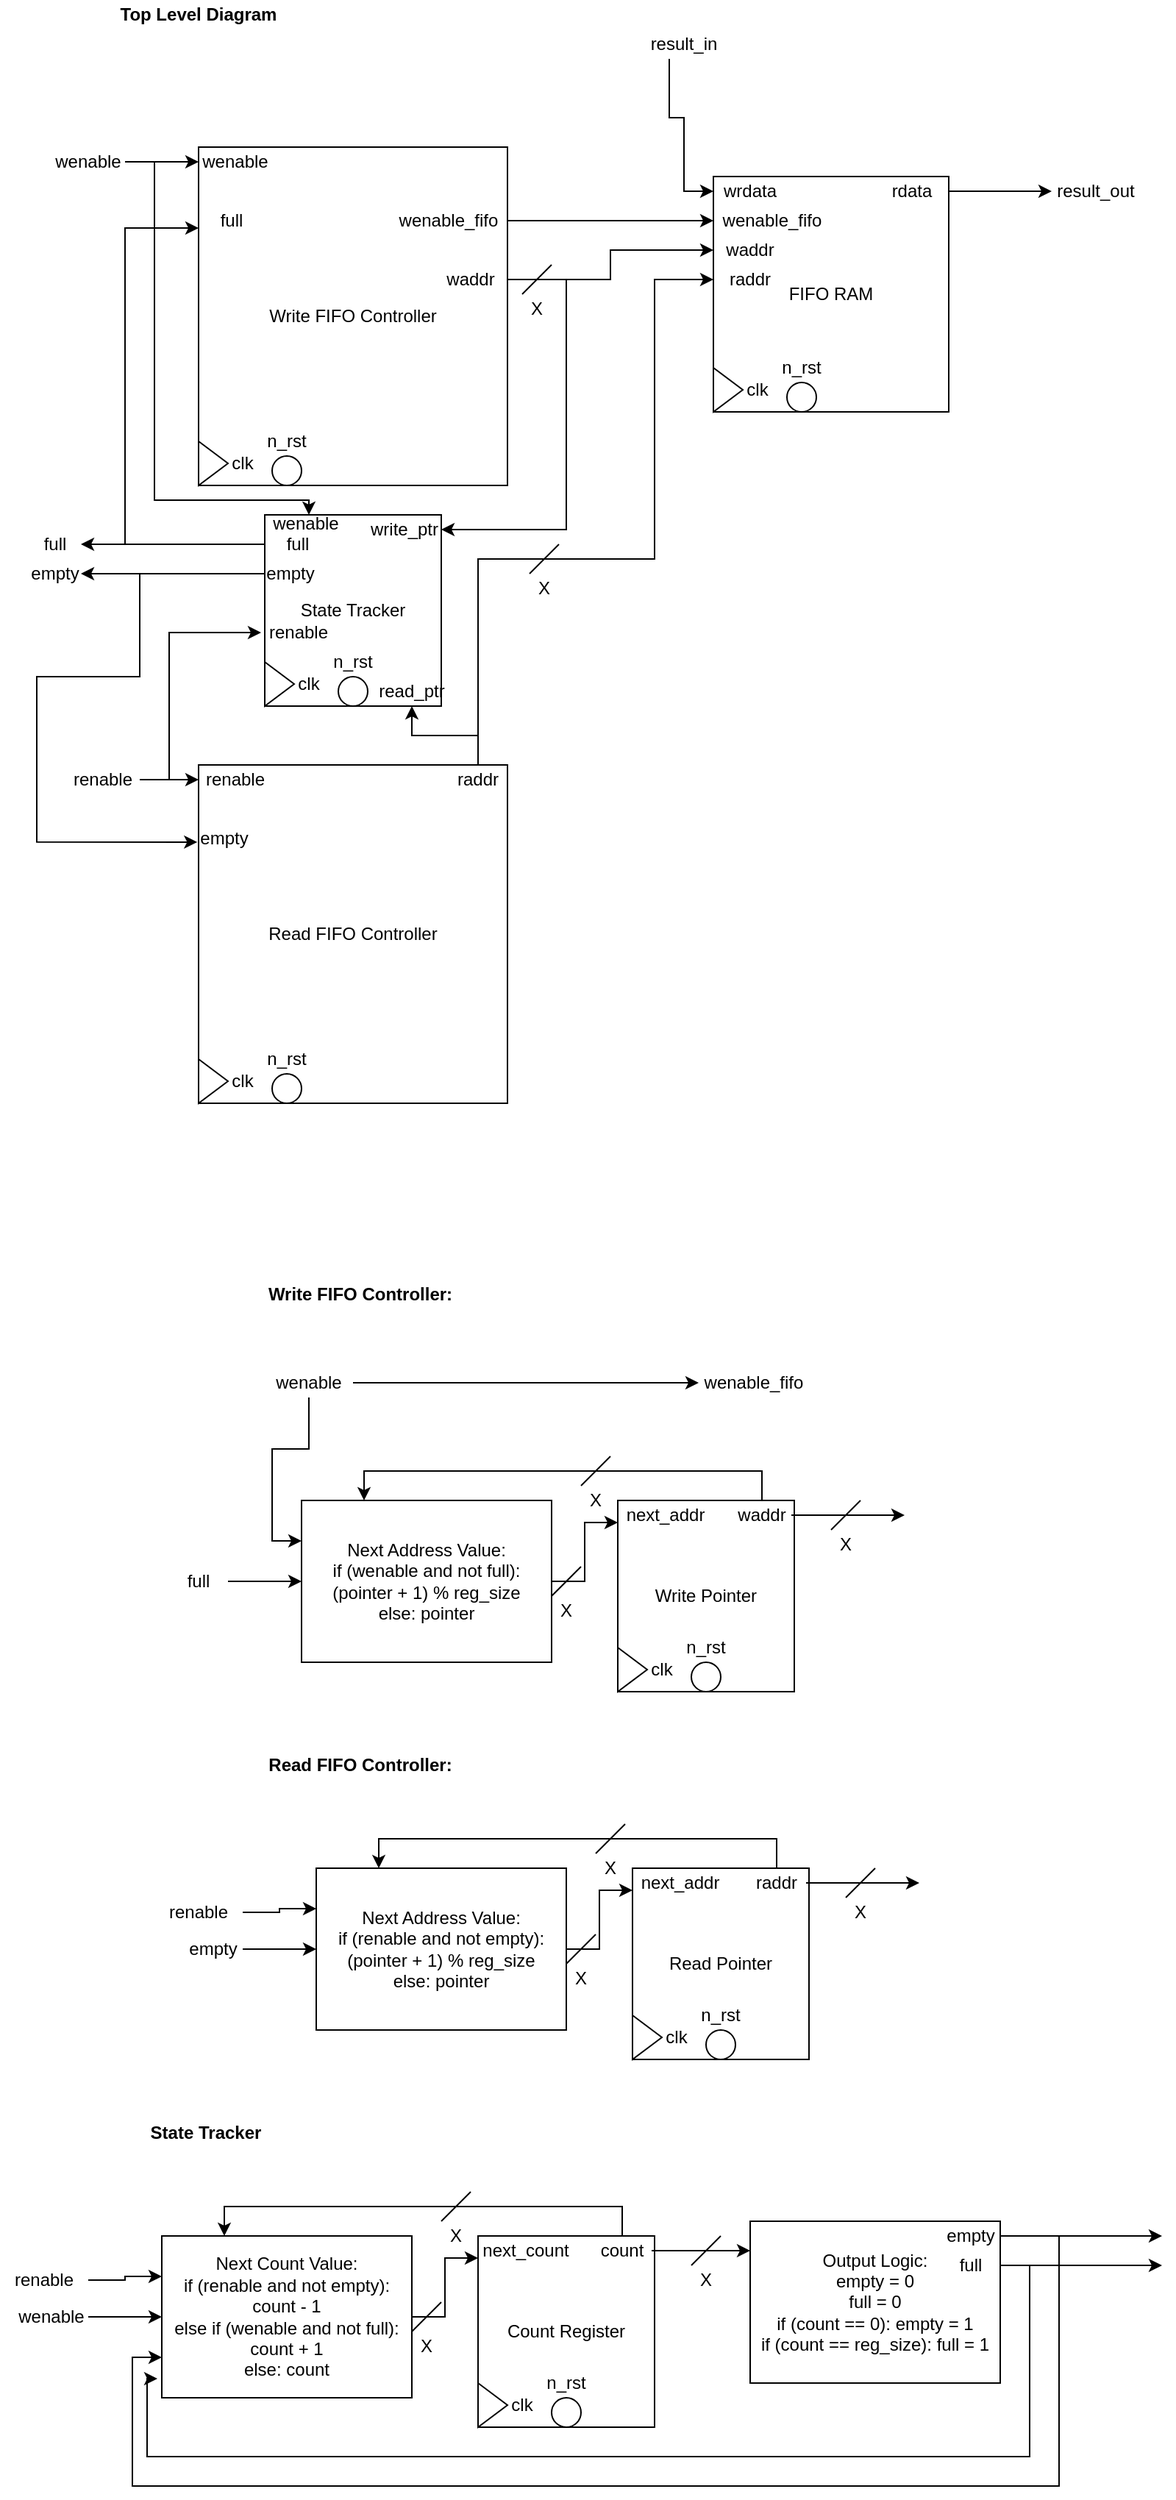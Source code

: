 <mxfile version="14.5.10" type="device"><diagram id="eWNzAQBrBliFQSAOsXqA" name="Page-1"><mxGraphModel dx="1385" dy="635" grid="1" gridSize="10" guides="1" tooltips="1" connect="1" arrows="1" fold="1" page="1" pageScale="1" pageWidth="850" pageHeight="1100" math="0" shadow="0"><root><mxCell id="0"/><mxCell id="1" parent="0"/><mxCell id="IVd_e3PhlTyPpFi73C9c-1" value="Write FIFO Controller" style="rounded=0;whiteSpace=wrap;html=1;" vertex="1" parent="1"><mxGeometry x="170" y="140" width="210" height="230" as="geometry"/></mxCell><mxCell id="IVd_e3PhlTyPpFi73C9c-2" value="" style="triangle;whiteSpace=wrap;html=1;" vertex="1" parent="1"><mxGeometry x="170" y="340" width="20" height="30" as="geometry"/></mxCell><mxCell id="IVd_e3PhlTyPpFi73C9c-3" value="" style="ellipse;whiteSpace=wrap;html=1;aspect=fixed;" vertex="1" parent="1"><mxGeometry x="220" y="350" width="20" height="20" as="geometry"/></mxCell><mxCell id="IVd_e3PhlTyPpFi73C9c-4" value="clk" style="text;html=1;strokeColor=none;fillColor=none;align=center;verticalAlign=middle;whiteSpace=wrap;rounded=0;" vertex="1" parent="1"><mxGeometry x="190" y="345" width="20" height="20" as="geometry"/></mxCell><mxCell id="IVd_e3PhlTyPpFi73C9c-5" value="n_rst" style="text;html=1;strokeColor=none;fillColor=none;align=center;verticalAlign=middle;whiteSpace=wrap;rounded=0;" vertex="1" parent="1"><mxGeometry x="210" y="330" width="40" height="20" as="geometry"/></mxCell><mxCell id="IVd_e3PhlTyPpFi73C9c-6" value="wenable" style="text;html=1;strokeColor=none;fillColor=none;align=center;verticalAlign=middle;whiteSpace=wrap;rounded=0;" vertex="1" parent="1"><mxGeometry x="170" y="140" width="50" height="20" as="geometry"/></mxCell><mxCell id="IVd_e3PhlTyPpFi73C9c-20" style="edgeStyle=orthogonalEdgeStyle;rounded=0;orthogonalLoop=1;jettySize=auto;html=1;entryX=0;entryY=0.5;entryDx=0;entryDy=0;" edge="1" parent="1" source="IVd_e3PhlTyPpFi73C9c-7" target="IVd_e3PhlTyPpFi73C9c-13"><mxGeometry relative="1" as="geometry"/></mxCell><mxCell id="IVd_e3PhlTyPpFi73C9c-7" value="wenable_fifo" style="text;html=1;strokeColor=none;fillColor=none;align=center;verticalAlign=middle;whiteSpace=wrap;rounded=0;" vertex="1" parent="1"><mxGeometry x="300" y="180" width="80" height="20" as="geometry"/></mxCell><mxCell id="IVd_e3PhlTyPpFi73C9c-21" style="edgeStyle=orthogonalEdgeStyle;rounded=0;orthogonalLoop=1;jettySize=auto;html=1;entryX=0;entryY=0.5;entryDx=0;entryDy=0;" edge="1" parent="1" source="IVd_e3PhlTyPpFi73C9c-8" target="IVd_e3PhlTyPpFi73C9c-14"><mxGeometry relative="1" as="geometry"/></mxCell><mxCell id="IVd_e3PhlTyPpFi73C9c-106" style="edgeStyle=orthogonalEdgeStyle;rounded=0;orthogonalLoop=1;jettySize=auto;html=1;entryX=1;entryY=0.5;entryDx=0;entryDy=0;" edge="1" parent="1" source="IVd_e3PhlTyPpFi73C9c-8" target="IVd_e3PhlTyPpFi73C9c-92"><mxGeometry relative="1" as="geometry"><Array as="points"><mxPoint x="420" y="230"/><mxPoint x="420" y="400"/></Array></mxGeometry></mxCell><mxCell id="IVd_e3PhlTyPpFi73C9c-8" value="waddr" style="text;html=1;strokeColor=none;fillColor=none;align=center;verticalAlign=middle;whiteSpace=wrap;rounded=0;" vertex="1" parent="1"><mxGeometry x="330" y="220" width="50" height="20" as="geometry"/></mxCell><mxCell id="IVd_e3PhlTyPpFi73C9c-11" value="FIFO RAM" style="whiteSpace=wrap;html=1;aspect=fixed;" vertex="1" parent="1"><mxGeometry x="520" y="160" width="160" height="160" as="geometry"/></mxCell><mxCell id="IVd_e3PhlTyPpFi73C9c-13" value="wenable_fifo" style="text;html=1;strokeColor=none;fillColor=none;align=center;verticalAlign=middle;whiteSpace=wrap;rounded=0;" vertex="1" parent="1"><mxGeometry x="520" y="180" width="80" height="20" as="geometry"/></mxCell><mxCell id="IVd_e3PhlTyPpFi73C9c-14" value="waddr" style="text;html=1;strokeColor=none;fillColor=none;align=center;verticalAlign=middle;whiteSpace=wrap;rounded=0;" vertex="1" parent="1"><mxGeometry x="520" y="200" width="50" height="20" as="geometry"/></mxCell><mxCell id="IVd_e3PhlTyPpFi73C9c-16" value="" style="triangle;whiteSpace=wrap;html=1;" vertex="1" parent="1"><mxGeometry x="520" y="290" width="20" height="30" as="geometry"/></mxCell><mxCell id="IVd_e3PhlTyPpFi73C9c-17" value="" style="ellipse;whiteSpace=wrap;html=1;aspect=fixed;" vertex="1" parent="1"><mxGeometry x="570" y="300" width="20" height="20" as="geometry"/></mxCell><mxCell id="IVd_e3PhlTyPpFi73C9c-18" value="clk" style="text;html=1;strokeColor=none;fillColor=none;align=center;verticalAlign=middle;whiteSpace=wrap;rounded=0;" vertex="1" parent="1"><mxGeometry x="540" y="295" width="20" height="20" as="geometry"/></mxCell><mxCell id="IVd_e3PhlTyPpFi73C9c-19" value="n_rst" style="text;html=1;strokeColor=none;fillColor=none;align=center;verticalAlign=middle;whiteSpace=wrap;rounded=0;" vertex="1" parent="1"><mxGeometry x="560" y="280" width="40" height="20" as="geometry"/></mxCell><mxCell id="IVd_e3PhlTyPpFi73C9c-22" value="raddr" style="text;html=1;strokeColor=none;fillColor=none;align=center;verticalAlign=middle;whiteSpace=wrap;rounded=0;" vertex="1" parent="1"><mxGeometry x="520" y="220" width="50" height="20" as="geometry"/></mxCell><mxCell id="IVd_e3PhlTyPpFi73C9c-24" value="wrdata" style="text;html=1;strokeColor=none;fillColor=none;align=center;verticalAlign=middle;whiteSpace=wrap;rounded=0;" vertex="1" parent="1"><mxGeometry x="520" y="160" width="50" height="20" as="geometry"/></mxCell><mxCell id="IVd_e3PhlTyPpFi73C9c-40" style="edgeStyle=orthogonalEdgeStyle;rounded=0;orthogonalLoop=1;jettySize=auto;html=1;entryX=0;entryY=0.5;entryDx=0;entryDy=0;" edge="1" parent="1" source="IVd_e3PhlTyPpFi73C9c-25" target="IVd_e3PhlTyPpFi73C9c-39"><mxGeometry relative="1" as="geometry"/></mxCell><mxCell id="IVd_e3PhlTyPpFi73C9c-25" value="rdata" style="text;html=1;strokeColor=none;fillColor=none;align=center;verticalAlign=middle;whiteSpace=wrap;rounded=0;" vertex="1" parent="1"><mxGeometry x="630" y="160" width="50" height="20" as="geometry"/></mxCell><mxCell id="IVd_e3PhlTyPpFi73C9c-26" value="Read FIFO Controller" style="rounded=0;whiteSpace=wrap;html=1;" vertex="1" parent="1"><mxGeometry x="170" y="560" width="210" height="230" as="geometry"/></mxCell><mxCell id="IVd_e3PhlTyPpFi73C9c-27" value="" style="triangle;whiteSpace=wrap;html=1;" vertex="1" parent="1"><mxGeometry x="170" y="760" width="20" height="30" as="geometry"/></mxCell><mxCell id="IVd_e3PhlTyPpFi73C9c-28" value="" style="ellipse;whiteSpace=wrap;html=1;aspect=fixed;" vertex="1" parent="1"><mxGeometry x="220" y="770" width="20" height="20" as="geometry"/></mxCell><mxCell id="IVd_e3PhlTyPpFi73C9c-29" value="clk" style="text;html=1;strokeColor=none;fillColor=none;align=center;verticalAlign=middle;whiteSpace=wrap;rounded=0;" vertex="1" parent="1"><mxGeometry x="190" y="765" width="20" height="20" as="geometry"/></mxCell><mxCell id="IVd_e3PhlTyPpFi73C9c-30" value="n_rst" style="text;html=1;strokeColor=none;fillColor=none;align=center;verticalAlign=middle;whiteSpace=wrap;rounded=0;" vertex="1" parent="1"><mxGeometry x="210" y="750" width="40" height="20" as="geometry"/></mxCell><mxCell id="IVd_e3PhlTyPpFi73C9c-31" value="renable" style="text;html=1;strokeColor=none;fillColor=none;align=center;verticalAlign=middle;whiteSpace=wrap;rounded=0;" vertex="1" parent="1"><mxGeometry x="170" y="560" width="50" height="20" as="geometry"/></mxCell><mxCell id="IVd_e3PhlTyPpFi73C9c-36" style="edgeStyle=orthogonalEdgeStyle;rounded=0;orthogonalLoop=1;jettySize=auto;html=1;entryX=0;entryY=0.5;entryDx=0;entryDy=0;" edge="1" parent="1" source="IVd_e3PhlTyPpFi73C9c-32" target="IVd_e3PhlTyPpFi73C9c-22"><mxGeometry relative="1" as="geometry"><Array as="points"><mxPoint x="480" y="420"/><mxPoint x="480" y="230"/></Array></mxGeometry></mxCell><mxCell id="IVd_e3PhlTyPpFi73C9c-111" style="edgeStyle=orthogonalEdgeStyle;rounded=0;orthogonalLoop=1;jettySize=auto;html=1;entryX=0.5;entryY=1;entryDx=0;entryDy=0;" edge="1" parent="1" source="IVd_e3PhlTyPpFi73C9c-32" target="IVd_e3PhlTyPpFi73C9c-94"><mxGeometry relative="1" as="geometry"/></mxCell><mxCell id="IVd_e3PhlTyPpFi73C9c-32" value="raddr" style="text;html=1;strokeColor=none;fillColor=none;align=center;verticalAlign=middle;whiteSpace=wrap;rounded=0;" vertex="1" parent="1"><mxGeometry x="340" y="560" width="40" height="20" as="geometry"/></mxCell><mxCell id="IVd_e3PhlTyPpFi73C9c-38" style="edgeStyle=orthogonalEdgeStyle;rounded=0;orthogonalLoop=1;jettySize=auto;html=1;entryX=0;entryY=0.5;entryDx=0;entryDy=0;" edge="1" parent="1" source="IVd_e3PhlTyPpFi73C9c-37" target="IVd_e3PhlTyPpFi73C9c-24"><mxGeometry relative="1" as="geometry"><Array as="points"><mxPoint x="490" y="120"/><mxPoint x="500" y="120"/><mxPoint x="500" y="170"/></Array></mxGeometry></mxCell><mxCell id="IVd_e3PhlTyPpFi73C9c-37" value="result_in" style="text;html=1;strokeColor=none;fillColor=none;align=center;verticalAlign=middle;whiteSpace=wrap;rounded=0;" vertex="1" parent="1"><mxGeometry x="470" y="60" width="60" height="20" as="geometry"/></mxCell><mxCell id="IVd_e3PhlTyPpFi73C9c-39" value="result_out" style="text;html=1;strokeColor=none;fillColor=none;align=center;verticalAlign=middle;whiteSpace=wrap;rounded=0;" vertex="1" parent="1"><mxGeometry x="750" y="160" width="60" height="20" as="geometry"/></mxCell><mxCell id="IVd_e3PhlTyPpFi73C9c-45" style="edgeStyle=orthogonalEdgeStyle;rounded=0;orthogonalLoop=1;jettySize=auto;html=1;entryX=0;entryY=0.5;entryDx=0;entryDy=0;" edge="1" parent="1" source="IVd_e3PhlTyPpFi73C9c-44" target="IVd_e3PhlTyPpFi73C9c-6"><mxGeometry relative="1" as="geometry"/></mxCell><mxCell id="IVd_e3PhlTyPpFi73C9c-102" style="edgeStyle=orthogonalEdgeStyle;rounded=0;orthogonalLoop=1;jettySize=auto;html=1;entryX=0.25;entryY=0;entryDx=0;entryDy=0;" edge="1" parent="1" source="IVd_e3PhlTyPpFi73C9c-44" target="IVd_e3PhlTyPpFi73C9c-85"><mxGeometry relative="1" as="geometry"><Array as="points"><mxPoint x="140" y="150"/><mxPoint x="140" y="380"/><mxPoint x="245" y="380"/></Array></mxGeometry></mxCell><mxCell id="IVd_e3PhlTyPpFi73C9c-44" value="wenable" style="text;html=1;strokeColor=none;fillColor=none;align=center;verticalAlign=middle;whiteSpace=wrap;rounded=0;" vertex="1" parent="1"><mxGeometry x="70" y="140" width="50" height="20" as="geometry"/></mxCell><mxCell id="IVd_e3PhlTyPpFi73C9c-47" style="edgeStyle=orthogonalEdgeStyle;rounded=0;orthogonalLoop=1;jettySize=auto;html=1;entryX=0;entryY=0.5;entryDx=0;entryDy=0;" edge="1" parent="1" source="IVd_e3PhlTyPpFi73C9c-46" target="IVd_e3PhlTyPpFi73C9c-31"><mxGeometry relative="1" as="geometry"/></mxCell><mxCell id="IVd_e3PhlTyPpFi73C9c-103" style="edgeStyle=orthogonalEdgeStyle;rounded=0;orthogonalLoop=1;jettySize=auto;html=1;entryX=0;entryY=0.5;entryDx=0;entryDy=0;" edge="1" parent="1" source="IVd_e3PhlTyPpFi73C9c-46" target="IVd_e3PhlTyPpFi73C9c-104"><mxGeometry relative="1" as="geometry"><Array as="points"><mxPoint x="150" y="570"/><mxPoint x="150" y="470"/></Array></mxGeometry></mxCell><mxCell id="IVd_e3PhlTyPpFi73C9c-46" value="renable" style="text;html=1;strokeColor=none;fillColor=none;align=center;verticalAlign=middle;whiteSpace=wrap;rounded=0;" vertex="1" parent="1"><mxGeometry x="80" y="560" width="50" height="20" as="geometry"/></mxCell><mxCell id="IVd_e3PhlTyPpFi73C9c-51" value="&lt;b&gt;Top Level Diagram&lt;/b&gt;" style="text;html=1;strokeColor=none;fillColor=none;align=center;verticalAlign=middle;whiteSpace=wrap;rounded=0;" vertex="1" parent="1"><mxGeometry x="100" y="40" width="140" height="20" as="geometry"/></mxCell><mxCell id="IVd_e3PhlTyPpFi73C9c-52" value="&lt;b&gt;Write FIFO Controller:&lt;/b&gt;" style="text;html=1;strokeColor=none;fillColor=none;align=center;verticalAlign=middle;whiteSpace=wrap;rounded=0;" vertex="1" parent="1"><mxGeometry x="210" y="910" width="140" height="20" as="geometry"/></mxCell><mxCell id="IVd_e3PhlTyPpFi73C9c-56" style="edgeStyle=orthogonalEdgeStyle;rounded=0;orthogonalLoop=1;jettySize=auto;html=1;entryX=0;entryY=0.5;entryDx=0;entryDy=0;" edge="1" parent="1" source="IVd_e3PhlTyPpFi73C9c-55" target="IVd_e3PhlTyPpFi73C9c-57"><mxGeometry relative="1" as="geometry"><mxPoint x="395" y="980" as="targetPoint"/></mxGeometry></mxCell><mxCell id="IVd_e3PhlTyPpFi73C9c-73" style="edgeStyle=orthogonalEdgeStyle;rounded=0;orthogonalLoop=1;jettySize=auto;html=1;entryX=0;entryY=0.25;entryDx=0;entryDy=0;" edge="1" parent="1" source="IVd_e3PhlTyPpFi73C9c-55" target="IVd_e3PhlTyPpFi73C9c-69"><mxGeometry relative="1" as="geometry"/></mxCell><mxCell id="IVd_e3PhlTyPpFi73C9c-55" value="wenable" style="text;html=1;strokeColor=none;fillColor=none;align=center;verticalAlign=middle;whiteSpace=wrap;rounded=0;" vertex="1" parent="1"><mxGeometry x="215" y="970" width="60" height="20" as="geometry"/></mxCell><mxCell id="IVd_e3PhlTyPpFi73C9c-57" value="wenable_fifo" style="text;html=1;strokeColor=none;fillColor=none;align=center;verticalAlign=middle;whiteSpace=wrap;rounded=0;" vertex="1" parent="1"><mxGeometry x="510" y="970" width="75" height="20" as="geometry"/></mxCell><mxCell id="IVd_e3PhlTyPpFi73C9c-59" value="Write Pointer" style="rounded=0;whiteSpace=wrap;html=1;" vertex="1" parent="1"><mxGeometry x="455" y="1060" width="120" height="130" as="geometry"/></mxCell><mxCell id="IVd_e3PhlTyPpFi73C9c-60" value="" style="triangle;whiteSpace=wrap;html=1;" vertex="1" parent="1"><mxGeometry x="455" y="1160" width="20" height="30" as="geometry"/></mxCell><mxCell id="IVd_e3PhlTyPpFi73C9c-61" value="" style="ellipse;whiteSpace=wrap;html=1;aspect=fixed;" vertex="1" parent="1"><mxGeometry x="505" y="1170" width="20" height="20" as="geometry"/></mxCell><mxCell id="IVd_e3PhlTyPpFi73C9c-62" value="clk" style="text;html=1;strokeColor=none;fillColor=none;align=center;verticalAlign=middle;whiteSpace=wrap;rounded=0;" vertex="1" parent="1"><mxGeometry x="475" y="1165" width="20" height="20" as="geometry"/></mxCell><mxCell id="IVd_e3PhlTyPpFi73C9c-63" value="n_rst" style="text;html=1;strokeColor=none;fillColor=none;align=center;verticalAlign=middle;whiteSpace=wrap;rounded=0;" vertex="1" parent="1"><mxGeometry x="495" y="1150" width="40" height="20" as="geometry"/></mxCell><mxCell id="IVd_e3PhlTyPpFi73C9c-64" value="next_addr" style="text;html=1;strokeColor=none;fillColor=none;align=center;verticalAlign=middle;whiteSpace=wrap;rounded=0;" vertex="1" parent="1"><mxGeometry x="455" y="1060" width="65" height="20" as="geometry"/></mxCell><mxCell id="IVd_e3PhlTyPpFi73C9c-71" style="edgeStyle=orthogonalEdgeStyle;rounded=0;orthogonalLoop=1;jettySize=auto;html=1;entryX=0.25;entryY=0;entryDx=0;entryDy=0;" edge="1" parent="1" source="IVd_e3PhlTyPpFi73C9c-65" target="IVd_e3PhlTyPpFi73C9c-69"><mxGeometry relative="1" as="geometry"><Array as="points"><mxPoint x="553" y="1040"/><mxPoint x="283" y="1040"/></Array></mxGeometry></mxCell><mxCell id="IVd_e3PhlTyPpFi73C9c-74" style="edgeStyle=orthogonalEdgeStyle;rounded=0;orthogonalLoop=1;jettySize=auto;html=1;" edge="1" parent="1" source="IVd_e3PhlTyPpFi73C9c-65"><mxGeometry relative="1" as="geometry"><mxPoint x="650" y="1070" as="targetPoint"/></mxGeometry></mxCell><mxCell id="IVd_e3PhlTyPpFi73C9c-65" value="waddr" style="text;html=1;strokeColor=none;fillColor=none;align=center;verticalAlign=middle;whiteSpace=wrap;rounded=0;" vertex="1" parent="1"><mxGeometry x="533" y="1060" width="40" height="20" as="geometry"/></mxCell><mxCell id="IVd_e3PhlTyPpFi73C9c-70" style="edgeStyle=orthogonalEdgeStyle;rounded=0;orthogonalLoop=1;jettySize=auto;html=1;entryX=0;entryY=0.75;entryDx=0;entryDy=0;" edge="1" parent="1" source="IVd_e3PhlTyPpFi73C9c-69" target="IVd_e3PhlTyPpFi73C9c-64"><mxGeometry relative="1" as="geometry"/></mxCell><mxCell id="IVd_e3PhlTyPpFi73C9c-69" value="Next Address Value:&lt;br&gt;if (wenable and not full): (pointer + 1) % reg_size&lt;br&gt;else: pointer" style="rounded=0;whiteSpace=wrap;html=1;" vertex="1" parent="1"><mxGeometry x="240" y="1060" width="170" height="110" as="geometry"/></mxCell><mxCell id="IVd_e3PhlTyPpFi73C9c-75" value="" style="endArrow=none;html=1;" edge="1" parent="1"><mxGeometry width="50" height="50" relative="1" as="geometry"><mxPoint x="600" y="1080" as="sourcePoint"/><mxPoint x="620" y="1060" as="targetPoint"/></mxGeometry></mxCell><mxCell id="IVd_e3PhlTyPpFi73C9c-76" value="X" style="text;html=1;strokeColor=none;fillColor=none;align=center;verticalAlign=middle;whiteSpace=wrap;rounded=0;" vertex="1" parent="1"><mxGeometry x="600.0" y="1080" width="20" height="20" as="geometry"/></mxCell><mxCell id="IVd_e3PhlTyPpFi73C9c-77" value="" style="endArrow=none;html=1;" edge="1" parent="1"><mxGeometry width="50" height="50" relative="1" as="geometry"><mxPoint x="430" y="1050" as="sourcePoint"/><mxPoint x="450" y="1030" as="targetPoint"/></mxGeometry></mxCell><mxCell id="IVd_e3PhlTyPpFi73C9c-78" value="X" style="text;html=1;strokeColor=none;fillColor=none;align=center;verticalAlign=middle;whiteSpace=wrap;rounded=0;" vertex="1" parent="1"><mxGeometry x="430.0" y="1050" width="20" height="20" as="geometry"/></mxCell><mxCell id="IVd_e3PhlTyPpFi73C9c-79" value="" style="endArrow=none;html=1;" edge="1" parent="1"><mxGeometry width="50" height="50" relative="1" as="geometry"><mxPoint x="410" y="1125" as="sourcePoint"/><mxPoint x="430" y="1105" as="targetPoint"/></mxGeometry></mxCell><mxCell id="IVd_e3PhlTyPpFi73C9c-80" value="X" style="text;html=1;strokeColor=none;fillColor=none;align=center;verticalAlign=middle;whiteSpace=wrap;rounded=0;" vertex="1" parent="1"><mxGeometry x="410.0" y="1125" width="20" height="20" as="geometry"/></mxCell><mxCell id="IVd_e3PhlTyPpFi73C9c-85" value="State Tracker" style="rounded=0;whiteSpace=wrap;html=1;" vertex="1" parent="1"><mxGeometry x="215" y="390" width="120" height="130" as="geometry"/></mxCell><mxCell id="IVd_e3PhlTyPpFi73C9c-86" value="" style="triangle;whiteSpace=wrap;html=1;" vertex="1" parent="1"><mxGeometry x="215" y="490" width="20" height="30" as="geometry"/></mxCell><mxCell id="IVd_e3PhlTyPpFi73C9c-87" value="" style="ellipse;whiteSpace=wrap;html=1;aspect=fixed;" vertex="1" parent="1"><mxGeometry x="265" y="500" width="20" height="20" as="geometry"/></mxCell><mxCell id="IVd_e3PhlTyPpFi73C9c-88" value="clk" style="text;html=1;strokeColor=none;fillColor=none;align=center;verticalAlign=middle;whiteSpace=wrap;rounded=0;" vertex="1" parent="1"><mxGeometry x="235" y="495" width="20" height="20" as="geometry"/></mxCell><mxCell id="IVd_e3PhlTyPpFi73C9c-89" value="n_rst" style="text;html=1;strokeColor=none;fillColor=none;align=center;verticalAlign=middle;whiteSpace=wrap;rounded=0;" vertex="1" parent="1"><mxGeometry x="255" y="480" width="40" height="20" as="geometry"/></mxCell><mxCell id="IVd_e3PhlTyPpFi73C9c-92" value="write_ptr" style="text;html=1;strokeColor=none;fillColor=none;align=center;verticalAlign=middle;whiteSpace=wrap;rounded=0;" vertex="1" parent="1"><mxGeometry x="285" y="390" width="50" height="20" as="geometry"/></mxCell><mxCell id="IVd_e3PhlTyPpFi73C9c-94" value="read_ptr" style="text;html=1;strokeColor=none;fillColor=none;align=center;verticalAlign=middle;whiteSpace=wrap;rounded=0;" vertex="1" parent="1"><mxGeometry x="290" y="500" width="50" height="20" as="geometry"/></mxCell><mxCell id="IVd_e3PhlTyPpFi73C9c-98" style="edgeStyle=orthogonalEdgeStyle;rounded=0;orthogonalLoop=1;jettySize=auto;html=1;" edge="1" parent="1" source="IVd_e3PhlTyPpFi73C9c-96"><mxGeometry relative="1" as="geometry"><mxPoint x="90" y="410" as="targetPoint"/></mxGeometry></mxCell><mxCell id="IVd_e3PhlTyPpFi73C9c-116" style="edgeStyle=orthogonalEdgeStyle;rounded=0;orthogonalLoop=1;jettySize=auto;html=1;entryX=0;entryY=0.75;entryDx=0;entryDy=0;" edge="1" parent="1" source="IVd_e3PhlTyPpFi73C9c-96" target="IVd_e3PhlTyPpFi73C9c-115"><mxGeometry relative="1" as="geometry"><Array as="points"><mxPoint x="120" y="410"/><mxPoint x="120" y="195"/></Array></mxGeometry></mxCell><mxCell id="IVd_e3PhlTyPpFi73C9c-96" value="full" style="text;html=1;strokeColor=none;fillColor=none;align=center;verticalAlign=middle;whiteSpace=wrap;rounded=0;" vertex="1" parent="1"><mxGeometry x="215" y="400" width="45" height="20" as="geometry"/></mxCell><mxCell id="IVd_e3PhlTyPpFi73C9c-99" style="edgeStyle=orthogonalEdgeStyle;rounded=0;orthogonalLoop=1;jettySize=auto;html=1;" edge="1" parent="1" source="IVd_e3PhlTyPpFi73C9c-97"><mxGeometry relative="1" as="geometry"><mxPoint x="90" y="430" as="targetPoint"/></mxGeometry></mxCell><mxCell id="IVd_e3PhlTyPpFi73C9c-113" style="edgeStyle=orthogonalEdgeStyle;rounded=0;orthogonalLoop=1;jettySize=auto;html=1;entryX=-0.004;entryY=0.228;entryDx=0;entryDy=0;entryPerimeter=0;" edge="1" parent="1" source="IVd_e3PhlTyPpFi73C9c-97" target="IVd_e3PhlTyPpFi73C9c-26"><mxGeometry relative="1" as="geometry"><Array as="points"><mxPoint x="130" y="430"/><mxPoint x="130" y="500"/><mxPoint x="60" y="500"/><mxPoint x="60" y="612"/></Array></mxGeometry></mxCell><mxCell id="IVd_e3PhlTyPpFi73C9c-97" value="empty" style="text;html=1;strokeColor=none;fillColor=none;align=center;verticalAlign=middle;whiteSpace=wrap;rounded=0;" vertex="1" parent="1"><mxGeometry x="215" y="420" width="35" height="20" as="geometry"/></mxCell><mxCell id="IVd_e3PhlTyPpFi73C9c-100" value="full" style="text;html=1;strokeColor=none;fillColor=none;align=center;verticalAlign=middle;whiteSpace=wrap;rounded=0;" vertex="1" parent="1"><mxGeometry x="50" y="400" width="45" height="20" as="geometry"/></mxCell><mxCell id="IVd_e3PhlTyPpFi73C9c-101" value="empty" style="text;html=1;strokeColor=none;fillColor=none;align=center;verticalAlign=middle;whiteSpace=wrap;rounded=0;" vertex="1" parent="1"><mxGeometry x="55" y="420" width="35" height="20" as="geometry"/></mxCell><mxCell id="IVd_e3PhlTyPpFi73C9c-104" value="renable" style="text;html=1;strokeColor=none;fillColor=none;align=center;verticalAlign=middle;whiteSpace=wrap;rounded=0;" vertex="1" parent="1"><mxGeometry x="212.5" y="460" width="50" height="20" as="geometry"/></mxCell><mxCell id="IVd_e3PhlTyPpFi73C9c-105" value="wenable" style="text;html=1;strokeColor=none;fillColor=none;align=center;verticalAlign=middle;whiteSpace=wrap;rounded=0;" vertex="1" parent="1"><mxGeometry x="218" y="386" width="50" height="20" as="geometry"/></mxCell><mxCell id="IVd_e3PhlTyPpFi73C9c-107" value="" style="endArrow=none;html=1;" edge="1" parent="1"><mxGeometry width="50" height="50" relative="1" as="geometry"><mxPoint x="390" y="240" as="sourcePoint"/><mxPoint x="410" y="220" as="targetPoint"/></mxGeometry></mxCell><mxCell id="IVd_e3PhlTyPpFi73C9c-108" value="X" style="text;html=1;strokeColor=none;fillColor=none;align=center;verticalAlign=middle;whiteSpace=wrap;rounded=0;" vertex="1" parent="1"><mxGeometry x="390.0" y="240" width="20" height="20" as="geometry"/></mxCell><mxCell id="IVd_e3PhlTyPpFi73C9c-109" value="" style="endArrow=none;html=1;" edge="1" parent="1"><mxGeometry width="50" height="50" relative="1" as="geometry"><mxPoint x="395" y="430" as="sourcePoint"/><mxPoint x="415" y="410" as="targetPoint"/></mxGeometry></mxCell><mxCell id="IVd_e3PhlTyPpFi73C9c-110" value="X" style="text;html=1;strokeColor=none;fillColor=none;align=center;verticalAlign=middle;whiteSpace=wrap;rounded=0;" vertex="1" parent="1"><mxGeometry x="395.0" y="430" width="20" height="20" as="geometry"/></mxCell><mxCell id="IVd_e3PhlTyPpFi73C9c-114" value="empty" style="text;html=1;strokeColor=none;fillColor=none;align=center;verticalAlign=middle;whiteSpace=wrap;rounded=0;" vertex="1" parent="1"><mxGeometry x="170" y="600" width="35" height="20" as="geometry"/></mxCell><mxCell id="IVd_e3PhlTyPpFi73C9c-115" value="full" style="text;html=1;strokeColor=none;fillColor=none;align=center;verticalAlign=middle;whiteSpace=wrap;rounded=0;" vertex="1" parent="1"><mxGeometry x="170" y="180" width="45" height="20" as="geometry"/></mxCell><mxCell id="IVd_e3PhlTyPpFi73C9c-118" style="edgeStyle=orthogonalEdgeStyle;rounded=0;orthogonalLoop=1;jettySize=auto;html=1;entryX=0;entryY=0.5;entryDx=0;entryDy=0;" edge="1" parent="1" source="IVd_e3PhlTyPpFi73C9c-117" target="IVd_e3PhlTyPpFi73C9c-69"><mxGeometry relative="1" as="geometry"/></mxCell><mxCell id="IVd_e3PhlTyPpFi73C9c-117" value="full" style="text;html=1;strokeColor=none;fillColor=none;align=center;verticalAlign=middle;whiteSpace=wrap;rounded=0;" vertex="1" parent="1"><mxGeometry x="150" y="1105" width="40" height="20" as="geometry"/></mxCell><mxCell id="IVd_e3PhlTyPpFi73C9c-119" value="&lt;b&gt;Read FIFO Controller:&lt;/b&gt;" style="text;html=1;strokeColor=none;fillColor=none;align=center;verticalAlign=middle;whiteSpace=wrap;rounded=0;" vertex="1" parent="1"><mxGeometry x="210" y="1230" width="140" height="20" as="geometry"/></mxCell><mxCell id="IVd_e3PhlTyPpFi73C9c-121" style="edgeStyle=orthogonalEdgeStyle;rounded=0;orthogonalLoop=1;jettySize=auto;html=1;entryX=0;entryY=0.25;entryDx=0;entryDy=0;" edge="1" parent="1" source="IVd_e3PhlTyPpFi73C9c-122" target="IVd_e3PhlTyPpFi73C9c-134"><mxGeometry relative="1" as="geometry"/></mxCell><mxCell id="IVd_e3PhlTyPpFi73C9c-122" value="renable" style="text;html=1;strokeColor=none;fillColor=none;align=center;verticalAlign=middle;whiteSpace=wrap;rounded=0;" vertex="1" parent="1"><mxGeometry x="140" y="1330" width="60" height="20" as="geometry"/></mxCell><mxCell id="IVd_e3PhlTyPpFi73C9c-124" value="Read Pointer" style="rounded=0;whiteSpace=wrap;html=1;" vertex="1" parent="1"><mxGeometry x="465" y="1310" width="120" height="130" as="geometry"/></mxCell><mxCell id="IVd_e3PhlTyPpFi73C9c-125" value="" style="triangle;whiteSpace=wrap;html=1;" vertex="1" parent="1"><mxGeometry x="465" y="1410" width="20" height="30" as="geometry"/></mxCell><mxCell id="IVd_e3PhlTyPpFi73C9c-126" value="" style="ellipse;whiteSpace=wrap;html=1;aspect=fixed;" vertex="1" parent="1"><mxGeometry x="515" y="1420" width="20" height="20" as="geometry"/></mxCell><mxCell id="IVd_e3PhlTyPpFi73C9c-127" value="clk" style="text;html=1;strokeColor=none;fillColor=none;align=center;verticalAlign=middle;whiteSpace=wrap;rounded=0;" vertex="1" parent="1"><mxGeometry x="485" y="1415" width="20" height="20" as="geometry"/></mxCell><mxCell id="IVd_e3PhlTyPpFi73C9c-128" value="n_rst" style="text;html=1;strokeColor=none;fillColor=none;align=center;verticalAlign=middle;whiteSpace=wrap;rounded=0;" vertex="1" parent="1"><mxGeometry x="505" y="1400" width="40" height="20" as="geometry"/></mxCell><mxCell id="IVd_e3PhlTyPpFi73C9c-129" value="next_addr" style="text;html=1;strokeColor=none;fillColor=none;align=center;verticalAlign=middle;whiteSpace=wrap;rounded=0;" vertex="1" parent="1"><mxGeometry x="465" y="1310" width="65" height="20" as="geometry"/></mxCell><mxCell id="IVd_e3PhlTyPpFi73C9c-130" style="edgeStyle=orthogonalEdgeStyle;rounded=0;orthogonalLoop=1;jettySize=auto;html=1;entryX=0.25;entryY=0;entryDx=0;entryDy=0;" edge="1" parent="1" source="IVd_e3PhlTyPpFi73C9c-132" target="IVd_e3PhlTyPpFi73C9c-134"><mxGeometry relative="1" as="geometry"><Array as="points"><mxPoint x="563" y="1290"/><mxPoint x="293" y="1290"/></Array></mxGeometry></mxCell><mxCell id="IVd_e3PhlTyPpFi73C9c-131" style="edgeStyle=orthogonalEdgeStyle;rounded=0;orthogonalLoop=1;jettySize=auto;html=1;" edge="1" parent="1" source="IVd_e3PhlTyPpFi73C9c-132"><mxGeometry relative="1" as="geometry"><mxPoint x="660" y="1320" as="targetPoint"/></mxGeometry></mxCell><mxCell id="IVd_e3PhlTyPpFi73C9c-132" value="raddr" style="text;html=1;strokeColor=none;fillColor=none;align=center;verticalAlign=middle;whiteSpace=wrap;rounded=0;" vertex="1" parent="1"><mxGeometry x="543" y="1310" width="40" height="20" as="geometry"/></mxCell><mxCell id="IVd_e3PhlTyPpFi73C9c-133" style="edgeStyle=orthogonalEdgeStyle;rounded=0;orthogonalLoop=1;jettySize=auto;html=1;entryX=0;entryY=0.75;entryDx=0;entryDy=0;" edge="1" parent="1" source="IVd_e3PhlTyPpFi73C9c-134" target="IVd_e3PhlTyPpFi73C9c-129"><mxGeometry relative="1" as="geometry"/></mxCell><mxCell id="IVd_e3PhlTyPpFi73C9c-134" value="Next Address Value:&lt;br&gt;if (renable and not empty): (pointer + 1) % reg_size&lt;br&gt;else: pointer" style="rounded=0;whiteSpace=wrap;html=1;" vertex="1" parent="1"><mxGeometry x="250" y="1310" width="170" height="110" as="geometry"/></mxCell><mxCell id="IVd_e3PhlTyPpFi73C9c-135" value="" style="endArrow=none;html=1;" edge="1" parent="1"><mxGeometry width="50" height="50" relative="1" as="geometry"><mxPoint x="610" y="1330" as="sourcePoint"/><mxPoint x="630" y="1310" as="targetPoint"/></mxGeometry></mxCell><mxCell id="IVd_e3PhlTyPpFi73C9c-136" value="X" style="text;html=1;strokeColor=none;fillColor=none;align=center;verticalAlign=middle;whiteSpace=wrap;rounded=0;" vertex="1" parent="1"><mxGeometry x="610.0" y="1330" width="20" height="20" as="geometry"/></mxCell><mxCell id="IVd_e3PhlTyPpFi73C9c-137" value="" style="endArrow=none;html=1;" edge="1" parent="1"><mxGeometry width="50" height="50" relative="1" as="geometry"><mxPoint x="440" y="1300" as="sourcePoint"/><mxPoint x="460" y="1280" as="targetPoint"/></mxGeometry></mxCell><mxCell id="IVd_e3PhlTyPpFi73C9c-138" value="X" style="text;html=1;strokeColor=none;fillColor=none;align=center;verticalAlign=middle;whiteSpace=wrap;rounded=0;" vertex="1" parent="1"><mxGeometry x="440.0" y="1300" width="20" height="20" as="geometry"/></mxCell><mxCell id="IVd_e3PhlTyPpFi73C9c-139" value="" style="endArrow=none;html=1;" edge="1" parent="1"><mxGeometry width="50" height="50" relative="1" as="geometry"><mxPoint x="420" y="1375" as="sourcePoint"/><mxPoint x="440" y="1355" as="targetPoint"/></mxGeometry></mxCell><mxCell id="IVd_e3PhlTyPpFi73C9c-140" value="X" style="text;html=1;strokeColor=none;fillColor=none;align=center;verticalAlign=middle;whiteSpace=wrap;rounded=0;" vertex="1" parent="1"><mxGeometry x="420.0" y="1375" width="20" height="20" as="geometry"/></mxCell><mxCell id="IVd_e3PhlTyPpFi73C9c-141" style="edgeStyle=orthogonalEdgeStyle;rounded=0;orthogonalLoop=1;jettySize=auto;html=1;entryX=0;entryY=0.5;entryDx=0;entryDy=0;" edge="1" parent="1" source="IVd_e3PhlTyPpFi73C9c-142" target="IVd_e3PhlTyPpFi73C9c-134"><mxGeometry relative="1" as="geometry"/></mxCell><mxCell id="IVd_e3PhlTyPpFi73C9c-142" value="empty" style="text;html=1;strokeColor=none;fillColor=none;align=center;verticalAlign=middle;whiteSpace=wrap;rounded=0;" vertex="1" parent="1"><mxGeometry x="160" y="1355" width="40" height="20" as="geometry"/></mxCell><mxCell id="IVd_e3PhlTyPpFi73C9c-143" value="&lt;b&gt;State Tracker&lt;/b&gt;" style="text;html=1;strokeColor=none;fillColor=none;align=center;verticalAlign=middle;whiteSpace=wrap;rounded=0;" vertex="1" parent="1"><mxGeometry x="105" y="1480" width="140" height="20" as="geometry"/></mxCell><mxCell id="IVd_e3PhlTyPpFi73C9c-144" style="edgeStyle=orthogonalEdgeStyle;rounded=0;orthogonalLoop=1;jettySize=auto;html=1;entryX=0;entryY=0.25;entryDx=0;entryDy=0;" edge="1" parent="1" source="IVd_e3PhlTyPpFi73C9c-145" target="IVd_e3PhlTyPpFi73C9c-156"><mxGeometry relative="1" as="geometry"/></mxCell><mxCell id="IVd_e3PhlTyPpFi73C9c-145" value="renable" style="text;html=1;strokeColor=none;fillColor=none;align=center;verticalAlign=middle;whiteSpace=wrap;rounded=0;" vertex="1" parent="1"><mxGeometry x="35" y="1580" width="60" height="20" as="geometry"/></mxCell><mxCell id="IVd_e3PhlTyPpFi73C9c-146" value="Count Register" style="rounded=0;whiteSpace=wrap;html=1;" vertex="1" parent="1"><mxGeometry x="360" y="1560" width="120" height="130" as="geometry"/></mxCell><mxCell id="IVd_e3PhlTyPpFi73C9c-147" value="" style="triangle;whiteSpace=wrap;html=1;" vertex="1" parent="1"><mxGeometry x="360" y="1660" width="20" height="30" as="geometry"/></mxCell><mxCell id="IVd_e3PhlTyPpFi73C9c-148" value="" style="ellipse;whiteSpace=wrap;html=1;aspect=fixed;" vertex="1" parent="1"><mxGeometry x="410" y="1670" width="20" height="20" as="geometry"/></mxCell><mxCell id="IVd_e3PhlTyPpFi73C9c-149" value="clk" style="text;html=1;strokeColor=none;fillColor=none;align=center;verticalAlign=middle;whiteSpace=wrap;rounded=0;" vertex="1" parent="1"><mxGeometry x="380" y="1665" width="20" height="20" as="geometry"/></mxCell><mxCell id="IVd_e3PhlTyPpFi73C9c-150" value="n_rst" style="text;html=1;strokeColor=none;fillColor=none;align=center;verticalAlign=middle;whiteSpace=wrap;rounded=0;" vertex="1" parent="1"><mxGeometry x="400" y="1650" width="40" height="20" as="geometry"/></mxCell><mxCell id="IVd_e3PhlTyPpFi73C9c-151" value="next_count" style="text;html=1;strokeColor=none;fillColor=none;align=center;verticalAlign=middle;whiteSpace=wrap;rounded=0;" vertex="1" parent="1"><mxGeometry x="360" y="1560" width="65" height="20" as="geometry"/></mxCell><mxCell id="IVd_e3PhlTyPpFi73C9c-152" style="edgeStyle=orthogonalEdgeStyle;rounded=0;orthogonalLoop=1;jettySize=auto;html=1;entryX=0.25;entryY=0;entryDx=0;entryDy=0;" edge="1" parent="1" source="IVd_e3PhlTyPpFi73C9c-154" target="IVd_e3PhlTyPpFi73C9c-156"><mxGeometry relative="1" as="geometry"><Array as="points"><mxPoint x="458" y="1540"/><mxPoint x="188" y="1540"/></Array></mxGeometry></mxCell><mxCell id="IVd_e3PhlTyPpFi73C9c-153" style="edgeStyle=orthogonalEdgeStyle;rounded=0;orthogonalLoop=1;jettySize=auto;html=1;" edge="1" parent="1" source="IVd_e3PhlTyPpFi73C9c-154"><mxGeometry relative="1" as="geometry"><mxPoint x="545" y="1570" as="targetPoint"/></mxGeometry></mxCell><mxCell id="IVd_e3PhlTyPpFi73C9c-154" value="count" style="text;html=1;strokeColor=none;fillColor=none;align=center;verticalAlign=middle;whiteSpace=wrap;rounded=0;" vertex="1" parent="1"><mxGeometry x="438" y="1560" width="40" height="20" as="geometry"/></mxCell><mxCell id="IVd_e3PhlTyPpFi73C9c-155" style="edgeStyle=orthogonalEdgeStyle;rounded=0;orthogonalLoop=1;jettySize=auto;html=1;entryX=0;entryY=0.75;entryDx=0;entryDy=0;" edge="1" parent="1" source="IVd_e3PhlTyPpFi73C9c-156" target="IVd_e3PhlTyPpFi73C9c-151"><mxGeometry relative="1" as="geometry"/></mxCell><mxCell id="IVd_e3PhlTyPpFi73C9c-156" value="Next Count Value:&lt;br&gt;if (renable and not empty): count - 1&lt;br&gt;else if (wenable and not full): count + 1&lt;br&gt;else: count" style="rounded=0;whiteSpace=wrap;html=1;" vertex="1" parent="1"><mxGeometry x="145" y="1560" width="170" height="110" as="geometry"/></mxCell><mxCell id="IVd_e3PhlTyPpFi73C9c-157" value="" style="endArrow=none;html=1;" edge="1" parent="1"><mxGeometry width="50" height="50" relative="1" as="geometry"><mxPoint x="505" y="1580" as="sourcePoint"/><mxPoint x="525" y="1560" as="targetPoint"/></mxGeometry></mxCell><mxCell id="IVd_e3PhlTyPpFi73C9c-158" value="X" style="text;html=1;strokeColor=none;fillColor=none;align=center;verticalAlign=middle;whiteSpace=wrap;rounded=0;" vertex="1" parent="1"><mxGeometry x="505.0" y="1580" width="20" height="20" as="geometry"/></mxCell><mxCell id="IVd_e3PhlTyPpFi73C9c-159" value="" style="endArrow=none;html=1;" edge="1" parent="1"><mxGeometry width="50" height="50" relative="1" as="geometry"><mxPoint x="335" y="1550" as="sourcePoint"/><mxPoint x="355" y="1530" as="targetPoint"/></mxGeometry></mxCell><mxCell id="IVd_e3PhlTyPpFi73C9c-160" value="X" style="text;html=1;strokeColor=none;fillColor=none;align=center;verticalAlign=middle;whiteSpace=wrap;rounded=0;" vertex="1" parent="1"><mxGeometry x="335.0" y="1550" width="20" height="20" as="geometry"/></mxCell><mxCell id="IVd_e3PhlTyPpFi73C9c-161" value="" style="endArrow=none;html=1;" edge="1" parent="1"><mxGeometry width="50" height="50" relative="1" as="geometry"><mxPoint x="315" y="1625" as="sourcePoint"/><mxPoint x="335" y="1605" as="targetPoint"/></mxGeometry></mxCell><mxCell id="IVd_e3PhlTyPpFi73C9c-162" value="X" style="text;html=1;strokeColor=none;fillColor=none;align=center;verticalAlign=middle;whiteSpace=wrap;rounded=0;" vertex="1" parent="1"><mxGeometry x="315.0" y="1625" width="20" height="20" as="geometry"/></mxCell><mxCell id="IVd_e3PhlTyPpFi73C9c-163" style="edgeStyle=orthogonalEdgeStyle;rounded=0;orthogonalLoop=1;jettySize=auto;html=1;entryX=0;entryY=0.5;entryDx=0;entryDy=0;" edge="1" parent="1" source="IVd_e3PhlTyPpFi73C9c-164" target="IVd_e3PhlTyPpFi73C9c-156"><mxGeometry relative="1" as="geometry"/></mxCell><mxCell id="IVd_e3PhlTyPpFi73C9c-164" value="wenable" style="text;html=1;strokeColor=none;fillColor=none;align=center;verticalAlign=middle;whiteSpace=wrap;rounded=0;" vertex="1" parent="1"><mxGeometry x="45" y="1605" width="50" height="20" as="geometry"/></mxCell><mxCell id="IVd_e3PhlTyPpFi73C9c-165" value="Output Logic:&lt;br&gt;empty = 0&lt;br&gt;full = 0&lt;br&gt;if (count == 0): empty = 1&lt;br&gt;if (count == reg_size): full = 1" style="rounded=0;whiteSpace=wrap;html=1;" vertex="1" parent="1"><mxGeometry x="545" y="1550" width="170" height="110" as="geometry"/></mxCell><mxCell id="IVd_e3PhlTyPpFi73C9c-168" style="edgeStyle=orthogonalEdgeStyle;rounded=0;orthogonalLoop=1;jettySize=auto;html=1;entryX=0;entryY=0.75;entryDx=0;entryDy=0;" edge="1" parent="1" source="IVd_e3PhlTyPpFi73C9c-166" target="IVd_e3PhlTyPpFi73C9c-156"><mxGeometry relative="1" as="geometry"><Array as="points"><mxPoint x="755" y="1560"/><mxPoint x="755" y="1730"/><mxPoint x="125" y="1730"/><mxPoint x="125" y="1643"/></Array></mxGeometry></mxCell><mxCell id="IVd_e3PhlTyPpFi73C9c-170" style="edgeStyle=orthogonalEdgeStyle;rounded=0;orthogonalLoop=1;jettySize=auto;html=1;" edge="1" parent="1" source="IVd_e3PhlTyPpFi73C9c-166"><mxGeometry relative="1" as="geometry"><mxPoint x="825" y="1560" as="targetPoint"/></mxGeometry></mxCell><mxCell id="IVd_e3PhlTyPpFi73C9c-166" value="empty" style="text;html=1;strokeColor=none;fillColor=none;align=center;verticalAlign=middle;whiteSpace=wrap;rounded=0;" vertex="1" parent="1"><mxGeometry x="675" y="1550" width="40" height="20" as="geometry"/></mxCell><mxCell id="IVd_e3PhlTyPpFi73C9c-169" style="edgeStyle=orthogonalEdgeStyle;rounded=0;orthogonalLoop=1;jettySize=auto;html=1;" edge="1" parent="1" source="IVd_e3PhlTyPpFi73C9c-167"><mxGeometry relative="1" as="geometry"><mxPoint x="142" y="1657" as="targetPoint"/><Array as="points"><mxPoint x="735" y="1580"/><mxPoint x="735" y="1710"/><mxPoint x="135" y="1710"/><mxPoint x="135" y="1657"/></Array></mxGeometry></mxCell><mxCell id="IVd_e3PhlTyPpFi73C9c-171" style="edgeStyle=orthogonalEdgeStyle;rounded=0;orthogonalLoop=1;jettySize=auto;html=1;" edge="1" parent="1" source="IVd_e3PhlTyPpFi73C9c-167"><mxGeometry relative="1" as="geometry"><mxPoint x="825" y="1580" as="targetPoint"/></mxGeometry></mxCell><mxCell id="IVd_e3PhlTyPpFi73C9c-167" value="full" style="text;html=1;strokeColor=none;fillColor=none;align=center;verticalAlign=middle;whiteSpace=wrap;rounded=0;" vertex="1" parent="1"><mxGeometry x="675" y="1570" width="40" height="20" as="geometry"/></mxCell></root></mxGraphModel></diagram></mxfile>